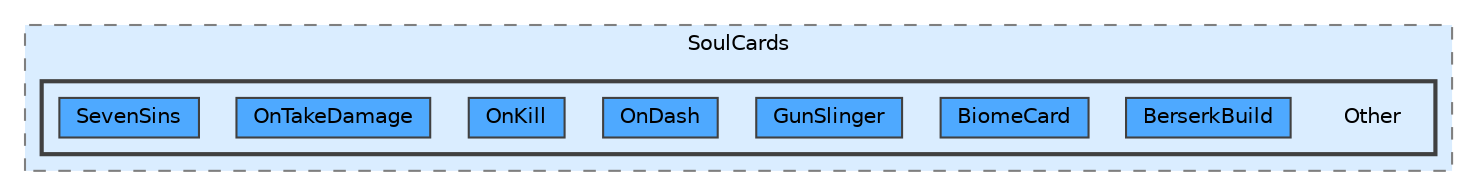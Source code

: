 digraph "Q:/IdleWave/Projet/Assets/Scripts/RogueGenesia/ScriptableObjects/SoulCards/Other"
{
 // LATEX_PDF_SIZE
  bgcolor="transparent";
  edge [fontname=Helvetica,fontsize=10,labelfontname=Helvetica,labelfontsize=10];
  node [fontname=Helvetica,fontsize=10,shape=box,height=0.2,width=0.4];
  compound=true
  subgraph clusterdir_287e50e18b6c82b2c24b56580bce8da4 {
    graph [ bgcolor="#daedff", pencolor="grey50", label="SoulCards", fontname=Helvetica,fontsize=10 style="filled,dashed", URL="dir_287e50e18b6c82b2c24b56580bce8da4.html",tooltip=""]
  subgraph clusterdir_d98f80bbac272d14a7c84c9b1d9aafbd {
    graph [ bgcolor="#daedff", pencolor="grey25", label="", fontname=Helvetica,fontsize=10 style="filled,bold", URL="dir_d98f80bbac272d14a7c84c9b1d9aafbd.html",tooltip=""]
    dir_d98f80bbac272d14a7c84c9b1d9aafbd [shape=plaintext, label="Other"];
  dir_87ca73c92f9eb21daeddb1c73b83ba88 [label="BerserkBuild", fillcolor="#4ea9ff", color="grey25", style="filled", URL="dir_87ca73c92f9eb21daeddb1c73b83ba88.html",tooltip=""];
  dir_2bdbf8e20a2ef90b4a05a573c7c73aa5 [label="BiomeCard", fillcolor="#4ea9ff", color="grey25", style="filled", URL="dir_2bdbf8e20a2ef90b4a05a573c7c73aa5.html",tooltip=""];
  dir_fa21c0e8ae21e1c9d297db8fdc1167a3 [label="GunSlinger", fillcolor="#4ea9ff", color="grey25", style="filled", URL="dir_fa21c0e8ae21e1c9d297db8fdc1167a3.html",tooltip=""];
  dir_8759d67a12a2efca4eb51f69f661b68a [label="OnDash", fillcolor="#4ea9ff", color="grey25", style="filled", URL="dir_8759d67a12a2efca4eb51f69f661b68a.html",tooltip=""];
  dir_16d5a751f4ca74ca979f103dd90a0456 [label="OnKill", fillcolor="#4ea9ff", color="grey25", style="filled", URL="dir_16d5a751f4ca74ca979f103dd90a0456.html",tooltip=""];
  dir_b01510eaf68995dfbae7888ca186f209 [label="OnTakeDamage", fillcolor="#4ea9ff", color="grey25", style="filled", URL="dir_b01510eaf68995dfbae7888ca186f209.html",tooltip=""];
  dir_d5c8e23300909f9910de284f69569630 [label="SevenSins", fillcolor="#4ea9ff", color="grey25", style="filled", URL="dir_d5c8e23300909f9910de284f69569630.html",tooltip=""];
  }
  }
}

